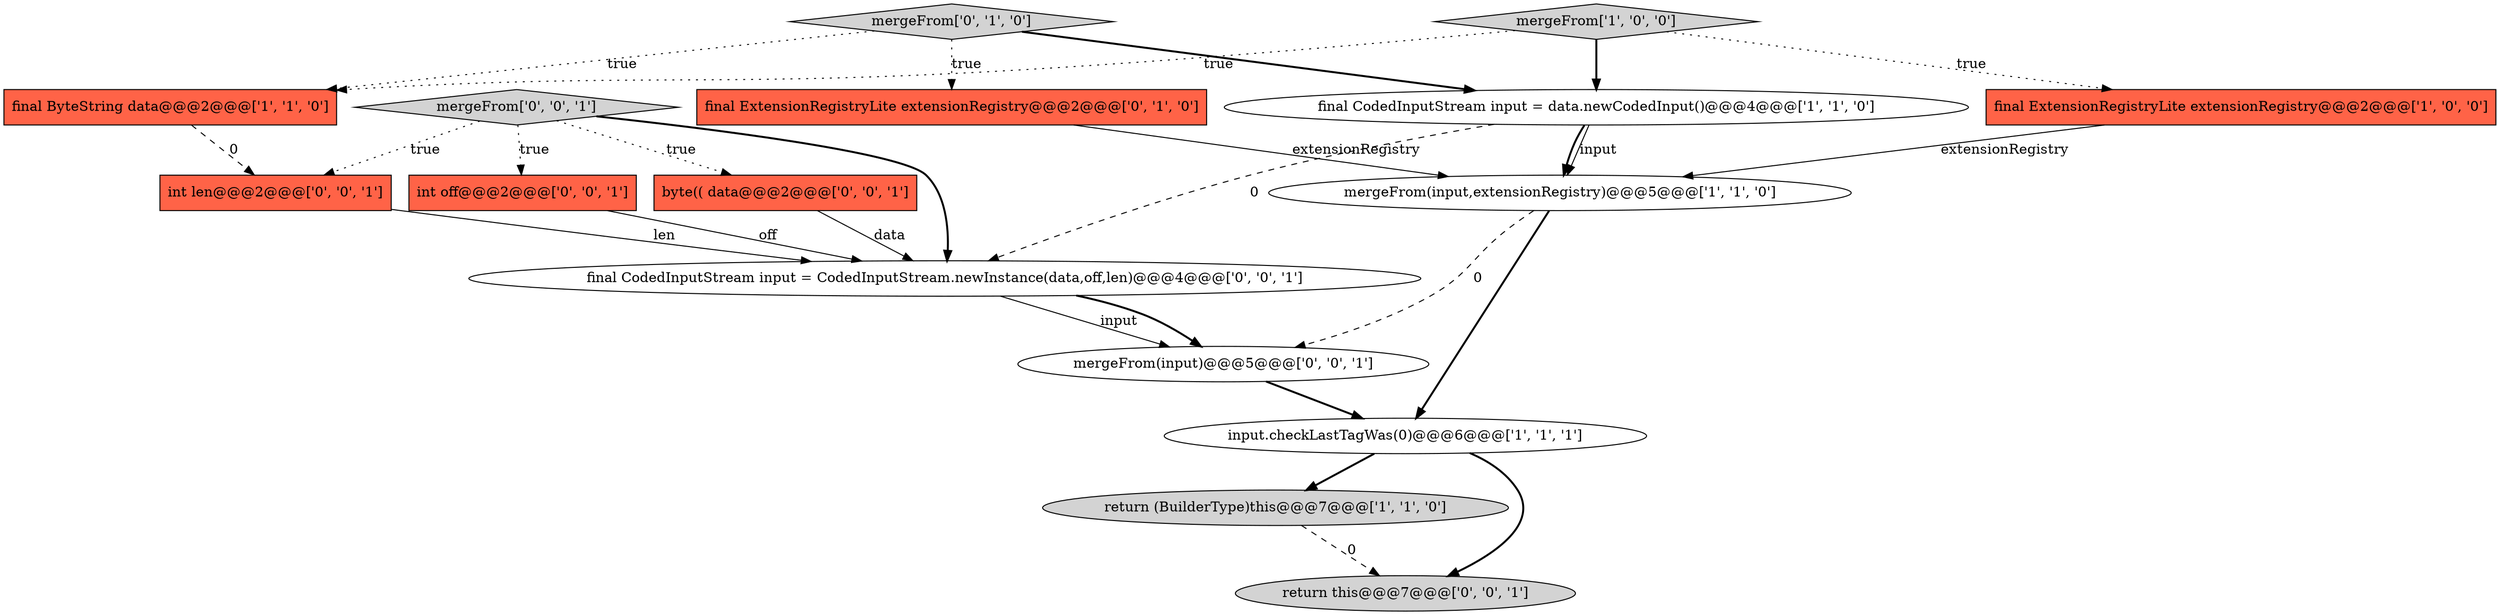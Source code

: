 digraph {
3 [style = filled, label = "final ExtensionRegistryLite extensionRegistry@@@2@@@['1', '0', '0']", fillcolor = tomato, shape = box image = "AAA0AAABBB1BBB"];
10 [style = filled, label = "mergeFrom['0', '0', '1']", fillcolor = lightgray, shape = diamond image = "AAA0AAABBB3BBB"];
8 [style = filled, label = "mergeFrom['0', '1', '0']", fillcolor = lightgray, shape = diamond image = "AAA0AAABBB2BBB"];
6 [style = filled, label = "mergeFrom(input,extensionRegistry)@@@5@@@['1', '1', '0']", fillcolor = white, shape = ellipse image = "AAA0AAABBB1BBB"];
11 [style = filled, label = "return this@@@7@@@['0', '0', '1']", fillcolor = lightgray, shape = ellipse image = "AAA0AAABBB3BBB"];
1 [style = filled, label = "return (BuilderType)this@@@7@@@['1', '1', '0']", fillcolor = lightgray, shape = ellipse image = "AAA0AAABBB1BBB"];
5 [style = filled, label = "final ByteString data@@@2@@@['1', '1', '0']", fillcolor = tomato, shape = box image = "AAA0AAABBB1BBB"];
9 [style = filled, label = "mergeFrom(input)@@@5@@@['0', '0', '1']", fillcolor = white, shape = ellipse image = "AAA0AAABBB3BBB"];
12 [style = filled, label = "int off@@@2@@@['0', '0', '1']", fillcolor = tomato, shape = box image = "AAA0AAABBB3BBB"];
13 [style = filled, label = "byte(( data@@@2@@@['0', '0', '1']", fillcolor = tomato, shape = box image = "AAA0AAABBB3BBB"];
14 [style = filled, label = "final CodedInputStream input = CodedInputStream.newInstance(data,off,len)@@@4@@@['0', '0', '1']", fillcolor = white, shape = ellipse image = "AAA0AAABBB3BBB"];
4 [style = filled, label = "input.checkLastTagWas(0)@@@6@@@['1', '1', '1']", fillcolor = white, shape = ellipse image = "AAA0AAABBB1BBB"];
7 [style = filled, label = "final ExtensionRegistryLite extensionRegistry@@@2@@@['0', '1', '0']", fillcolor = tomato, shape = box image = "AAA0AAABBB2BBB"];
0 [style = filled, label = "final CodedInputStream input = data.newCodedInput()@@@4@@@['1', '1', '0']", fillcolor = white, shape = ellipse image = "AAA0AAABBB1BBB"];
15 [style = filled, label = "int len@@@2@@@['0', '0', '1']", fillcolor = tomato, shape = box image = "AAA0AAABBB3BBB"];
2 [style = filled, label = "mergeFrom['1', '0', '0']", fillcolor = lightgray, shape = diamond image = "AAA0AAABBB1BBB"];
0->6 [style = bold, label=""];
10->13 [style = dotted, label="true"];
2->3 [style = dotted, label="true"];
1->11 [style = dashed, label="0"];
6->4 [style = bold, label=""];
9->4 [style = bold, label=""];
10->12 [style = dotted, label="true"];
8->0 [style = bold, label=""];
14->9 [style = solid, label="input"];
3->6 [style = solid, label="extensionRegistry"];
4->11 [style = bold, label=""];
2->5 [style = dotted, label="true"];
0->14 [style = dashed, label="0"];
14->9 [style = bold, label=""];
6->9 [style = dashed, label="0"];
8->7 [style = dotted, label="true"];
15->14 [style = solid, label="len"];
4->1 [style = bold, label=""];
0->6 [style = solid, label="input"];
8->5 [style = dotted, label="true"];
2->0 [style = bold, label=""];
12->14 [style = solid, label="off"];
10->15 [style = dotted, label="true"];
13->14 [style = solid, label="data"];
7->6 [style = solid, label="extensionRegistry"];
10->14 [style = bold, label=""];
5->15 [style = dashed, label="0"];
}
